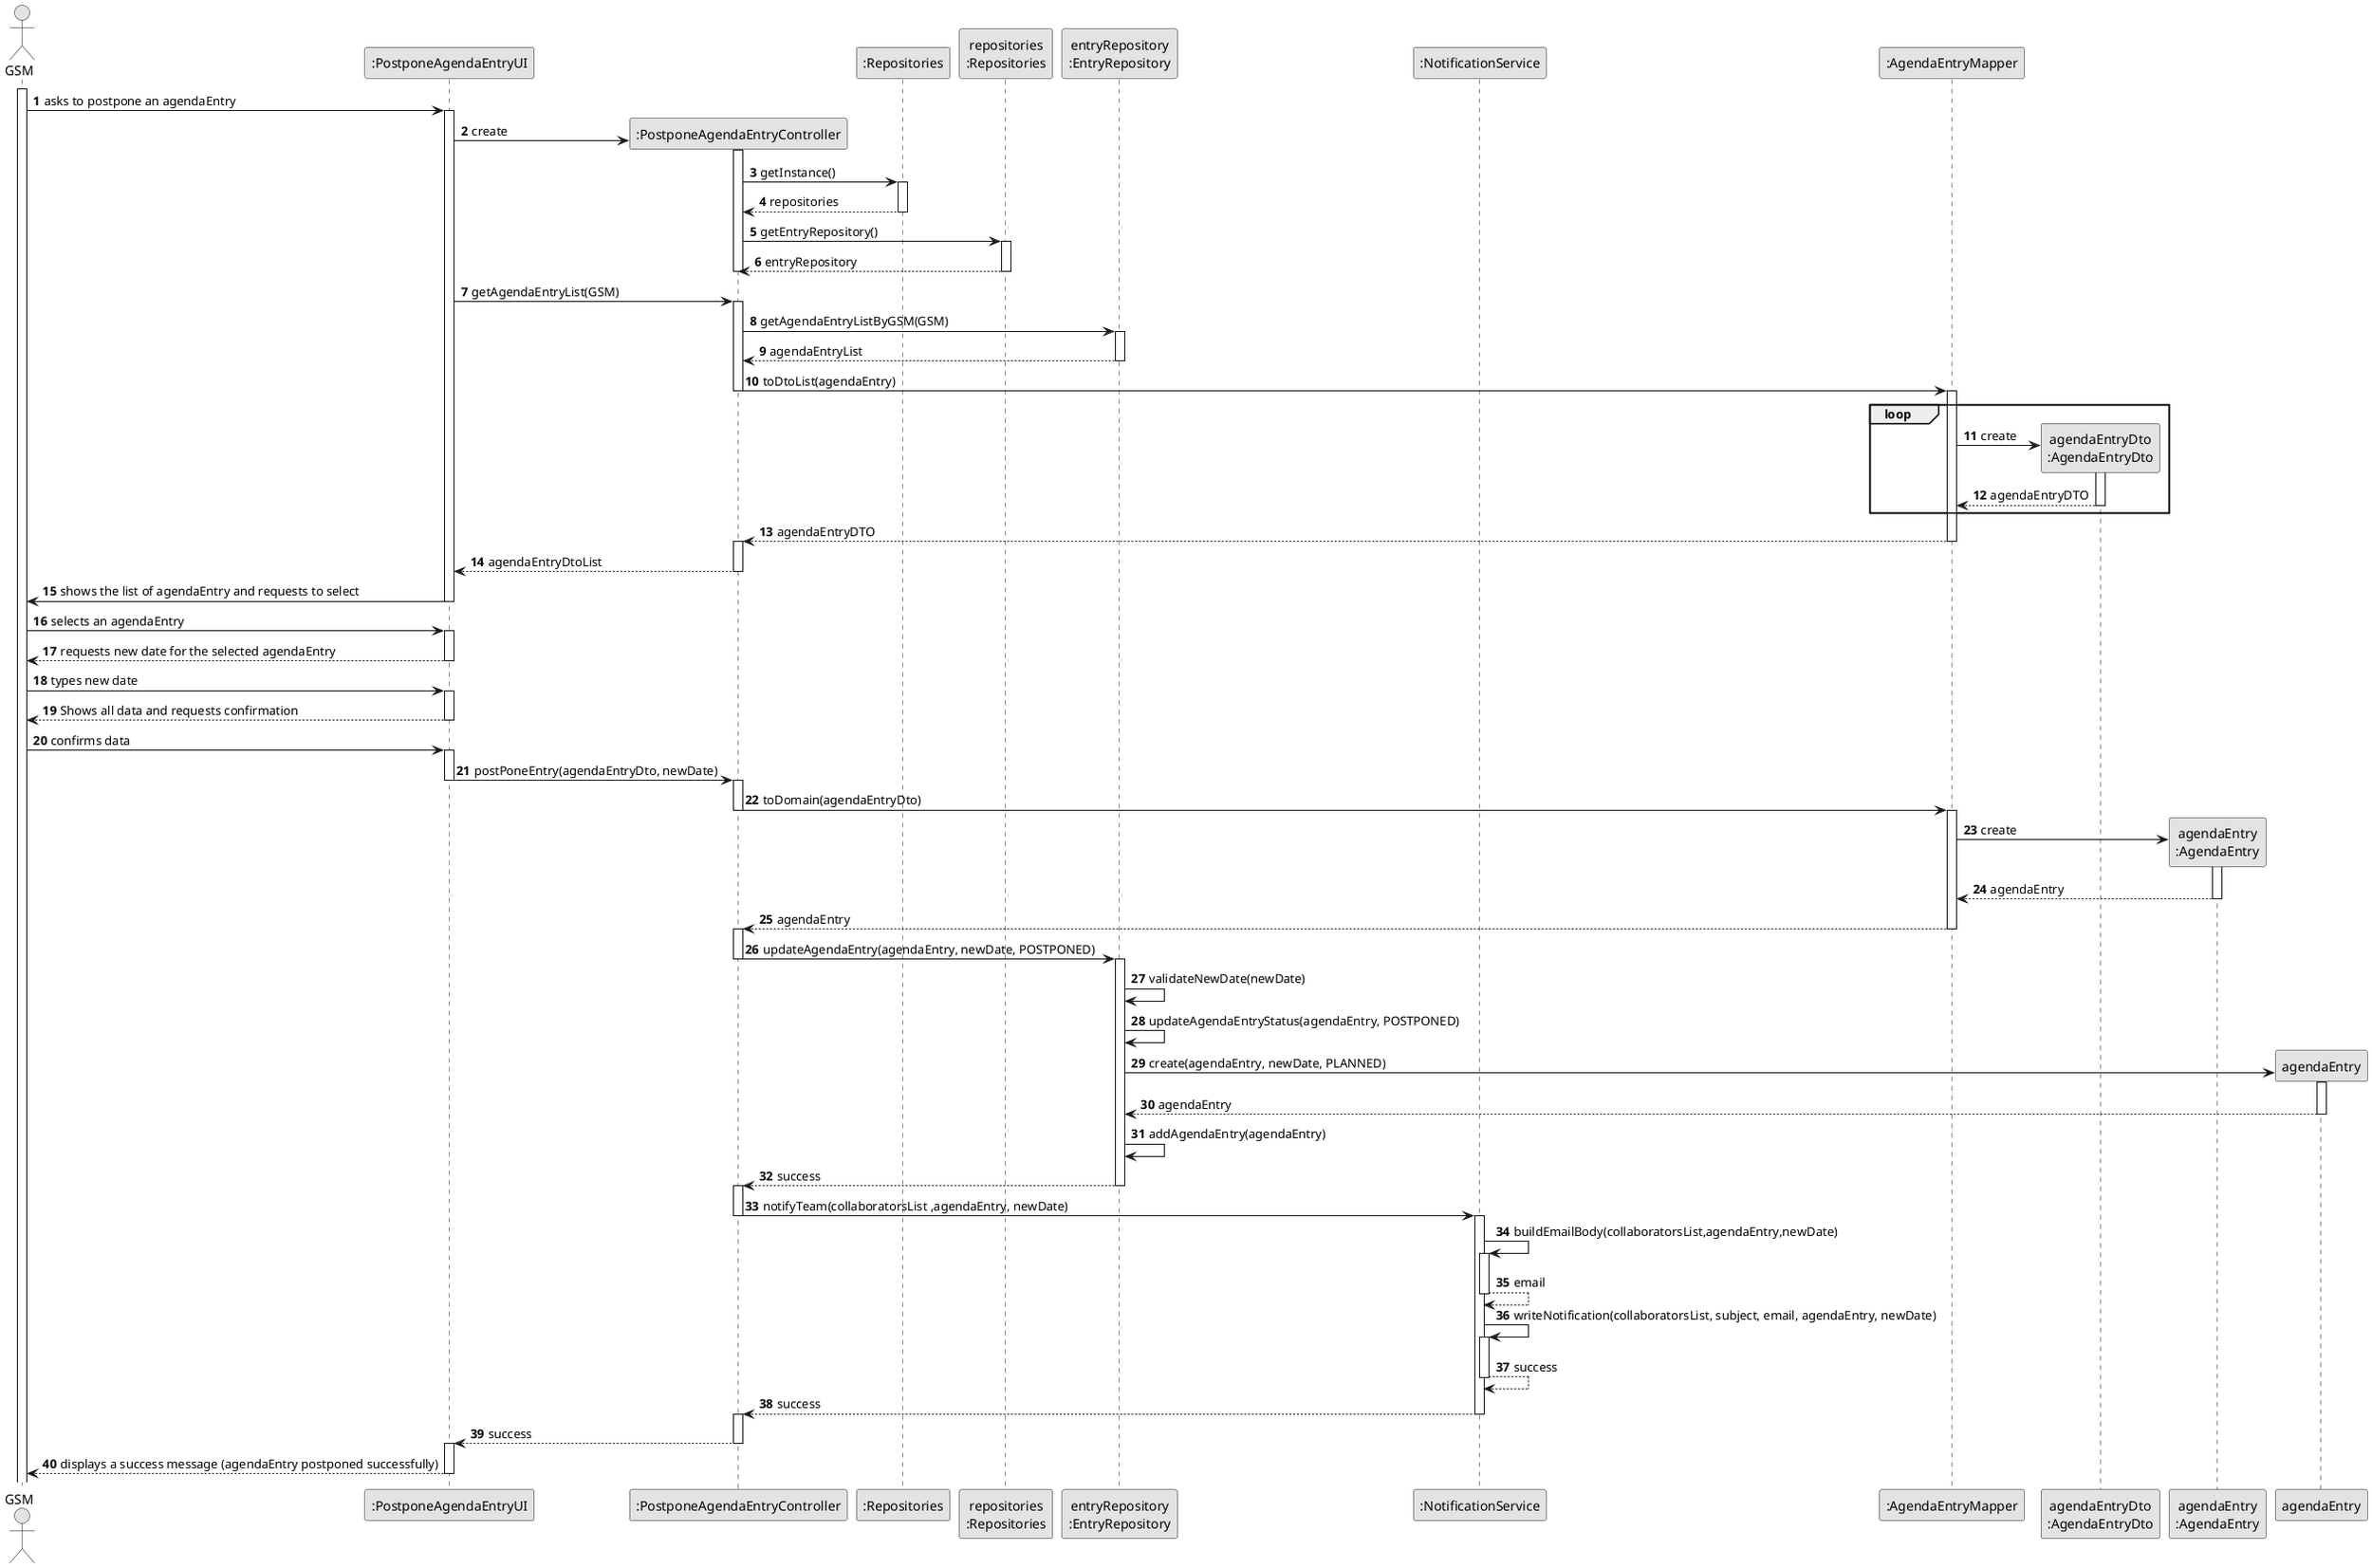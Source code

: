 @startuml
skinparam monochrome true
skinparam packageStyle rectangle
skinparam shadowing false

autonumber

actor "GSM" as GSM
participant ":PostponeAgendaEntryUI" as UI
participant ":PostponeAgendaEntryController" as CTRL
participant ":Repositories" as RepositorySingleton
participant "repositories\n:Repositories" as PLAT
participant "entryRepository\n:EntryRepository" as EntryRepo
participant ":NotificationService" as NotificationService
participant ":AgendaEntryMapper" as AgendaEntryMapper
participant "agendaEntryDto\n:AgendaEntryDto" as AgendaEntryDto
participant "agendaEntry\n:AgendaEntry" as AgendaEntry



activate GSM

    GSM -> UI : asks to postpone an agendaEntry
    activate UI

        UI -> CTRL **: create
        activate CTRL

            CTRL -> RepositorySingleton : getInstance()
            activate RepositorySingleton

                RepositorySingleton --> CTRL : repositories
            deactivate RepositorySingleton

            CTRL -> PLAT : getEntryRepository()
            activate PLAT

                PLAT --> CTRL : entryRepository
            deactivate PLAT

             deactivate CTRL


        UI -> CTRL: getAgendaEntryList(GSM)

        activate CTRL

            CTRL -> EntryRepo: getAgendaEntryListByGSM(GSM)
            activate EntryRepo

            EntryRepo --> CTRL: agendaEntryList
            deactivate EntryRepo

            CTRL -> AgendaEntryMapper : toDtoList(agendaEntry)
            deactivate CTRL
            activate AgendaEntryMapper

            loop
                AgendaEntryMapper -> AgendaEntryDto** : create
                activate AgendaEntryDto

                AgendaEntryDto --> AgendaEntryMapper : agendaEntryDTO
                deactivate AgendaEntryDto
            end
            AgendaEntryMapper --> CTRL : agendaEntryDTO
            deactivate AgendaEntryMapper
            activate CTRL


            CTRL --> UI : agendaEntryDtoList
        deactivate CTRL

        UI -> GSM : shows the list of agendaEntry and requests to select
    deactivate UI

    GSM -> UI : selects an agendaEntry
    activate UI

        UI --> GSM : requests new date for the selected agendaEntry
    deactivate UI

    GSM -> UI : types new date
    activate UI

    UI --> GSM : Shows all data and requests confirmation
    deactivate UI

    GSM -> UI: confirms data
    activate UI

        UI -> CTRL : postPoneEntry(agendaEntryDto, newDate)
        deactivate UI
        activate CTRL

            CTRL -> AgendaEntryMapper : toDomain(agendaEntryDto)
            deactivate CTRL
            activate AgendaEntryMapper

                AgendaEntryMapper -> AgendaEntry** : create
                activate AgendaEntry

                AgendaEntry --> AgendaEntryMapper : agendaEntry
                deactivate AgendaEntry

            AgendaEntryMapper --> CTRL : agendaEntry
            deactivate AgendaEntryMapper
            activate CTRL

            CTRL -> EntryRepo : updateAgendaEntry(agendaEntry, newDate, POSTPONED)
            deactivate CTRL
            activate EntryRepo

                EntryRepo -> EntryRepo : validateNewDate(newDate)
                EntryRepo -> EntryRepo : updateAgendaEntryStatus(agendaEntry, POSTPONED)

                EntryRepo -> agendaEntry **: create(agendaEntry, newDate, PLANNED)
                activate agendaEntry

                agendaEntry--> EntryRepo: agendaEntry
                deactivate agendaEntry

                EntryRepo -> EntryRepo: addAgendaEntry(agendaEntry)


            EntryRepo --> CTRL : success
            deactivate EntryRepo
            activate CTRL



            CTRL -> NotificationService : notifyTeam(collaboratorsList ,agendaEntry, newDate)
            deactivate CTRL
            activate NotificationService

                NotificationService -> NotificationService : buildEmailBody(collaboratorsList,agendaEntry,newDate)
                activate NotificationService

                NotificationService --> NotificationService : email
                deactivate NotificationService

                NotificationService -> NotificationService : writeNotification(collaboratorsList, subject, email, agendaEntry, newDate)
                activate NotificationService

                NotificationService --> NotificationService : success
                deactivate NotificationService

                NotificationService --> CTRL : success
                deactivate NotificationService
        activate CTRL

        CTRL --> UI : success
    deactivate CTRL
    activate UI

    UI --> GSM : displays a success message (agendaEntry postponed successfully)
deactivate UI

@enduml
